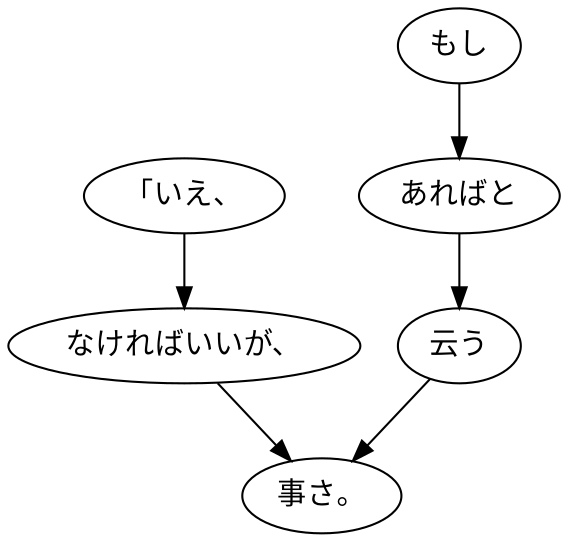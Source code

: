 digraph graph5302 {
	node0 [label="「いえ、"];
	node1 [label="なければいいが、"];
	node2 [label="もし"];
	node3 [label="あればと"];
	node4 [label="云う"];
	node5 [label="事さ。"];
	node0 -> node1;
	node1 -> node5;
	node2 -> node3;
	node3 -> node4;
	node4 -> node5;
}

